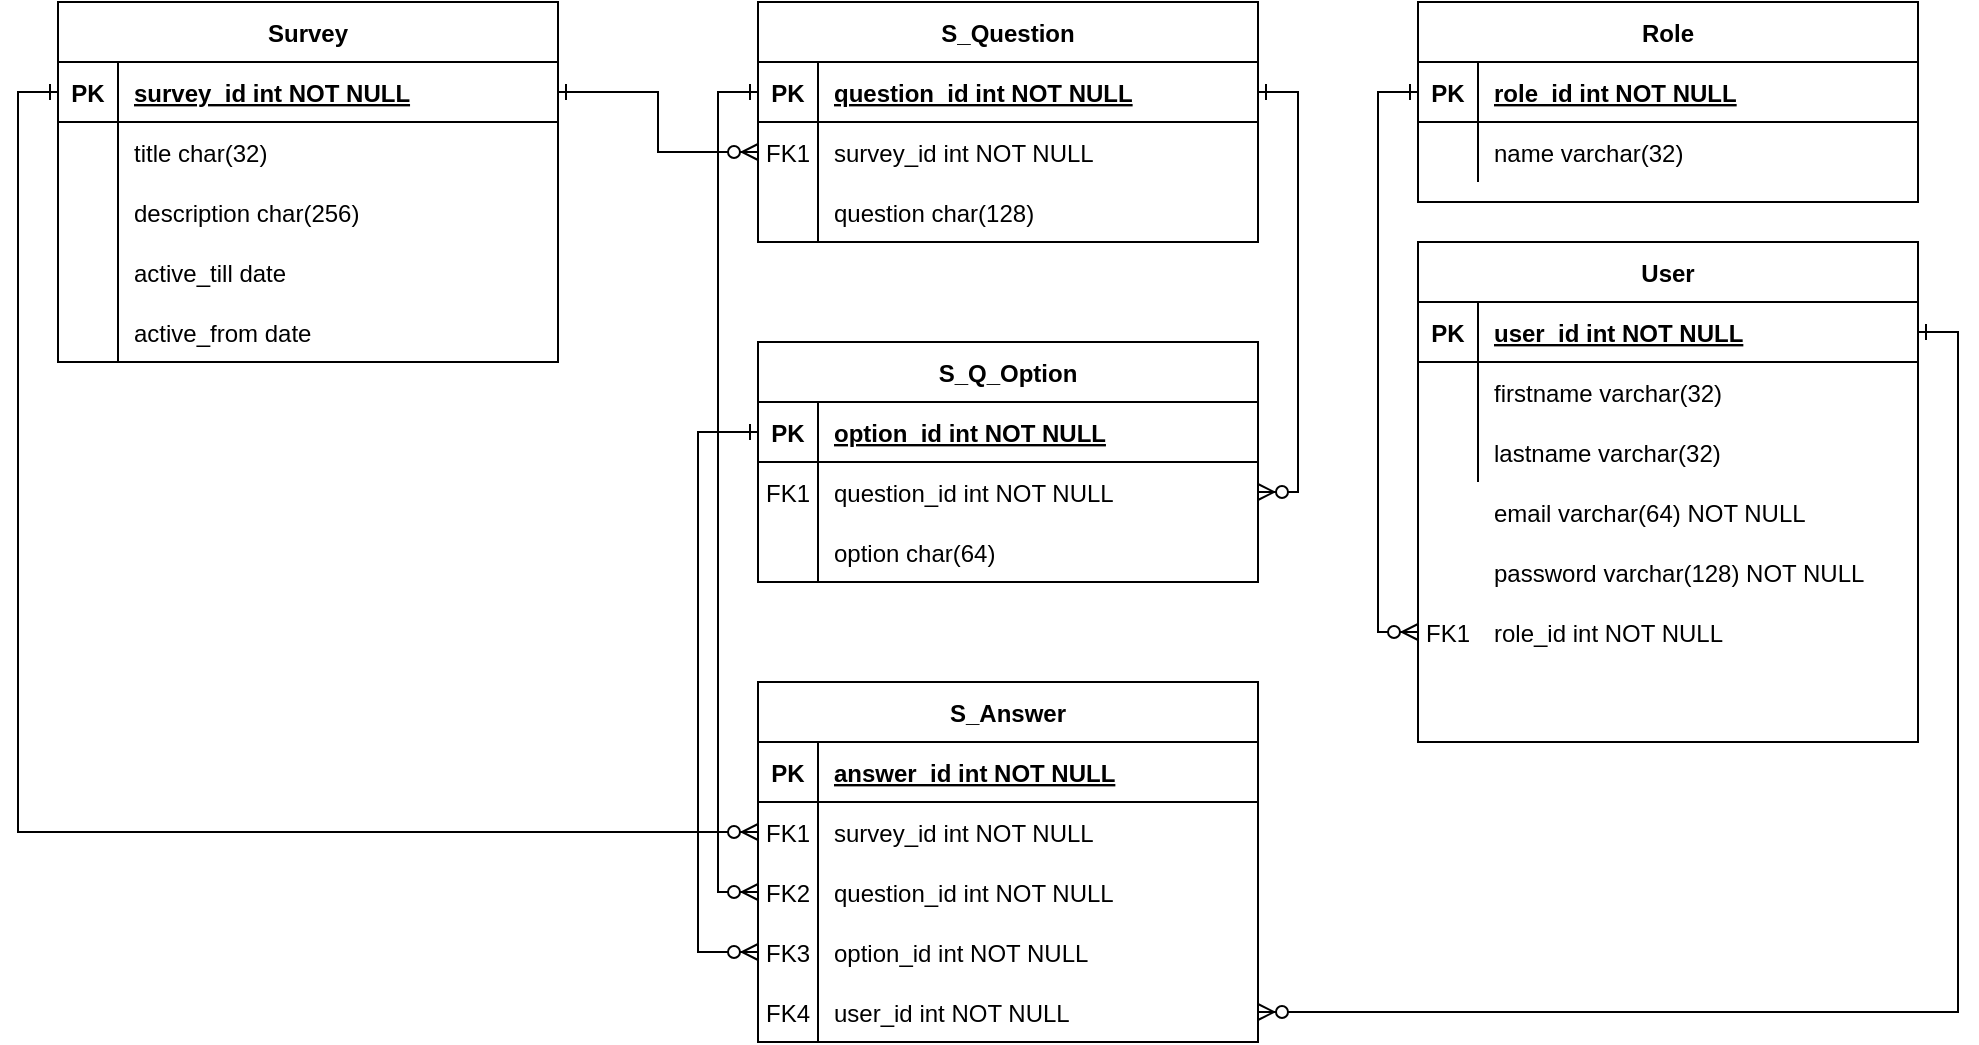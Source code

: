 <mxfile version="14.2.9" type="github">
  <diagram id="R2lEEEUBdFMjLlhIrx00" name="Page-1">
    <mxGraphModel dx="2674" dy="951" grid="1" gridSize="10" guides="1" tooltips="1" connect="1" arrows="1" fold="1" page="1" pageScale="1" pageWidth="850" pageHeight="1100" math="0" shadow="0" extFonts="Permanent Marker^https://fonts.googleapis.com/css?family=Permanent+Marker">
      <root>
        <mxCell id="0" />
        <mxCell id="1" parent="0" />
        <mxCell id="ZuZEplGyEyA68ICNZXl8-13" value="Role" style="shape=table;startSize=30;container=1;collapsible=1;childLayout=tableLayout;fixedRows=1;rowLines=0;fontStyle=1;align=center;resizeLast=1;" vertex="1" parent="1">
          <mxGeometry x="630" y="80" width="250" height="100" as="geometry" />
        </mxCell>
        <mxCell id="ZuZEplGyEyA68ICNZXl8-14" value="" style="shape=partialRectangle;collapsible=0;dropTarget=0;pointerEvents=0;fillColor=none;points=[[0,0.5],[1,0.5]];portConstraint=eastwest;top=0;left=0;right=0;bottom=1;" vertex="1" parent="ZuZEplGyEyA68ICNZXl8-13">
          <mxGeometry y="30" width="250" height="30" as="geometry" />
        </mxCell>
        <mxCell id="ZuZEplGyEyA68ICNZXl8-15" value="PK" style="shape=partialRectangle;overflow=hidden;connectable=0;fillColor=none;top=0;left=0;bottom=0;right=0;fontStyle=1;" vertex="1" parent="ZuZEplGyEyA68ICNZXl8-14">
          <mxGeometry width="30" height="30" as="geometry" />
        </mxCell>
        <mxCell id="ZuZEplGyEyA68ICNZXl8-16" value="role_id int NOT NULL " style="shape=partialRectangle;overflow=hidden;connectable=0;fillColor=none;top=0;left=0;bottom=0;right=0;align=left;spacingLeft=6;fontStyle=5;" vertex="1" parent="ZuZEplGyEyA68ICNZXl8-14">
          <mxGeometry x="30" width="220" height="30" as="geometry" />
        </mxCell>
        <mxCell id="ZuZEplGyEyA68ICNZXl8-17" value="" style="shape=partialRectangle;collapsible=0;dropTarget=0;pointerEvents=0;fillColor=none;points=[[0,0.5],[1,0.5]];portConstraint=eastwest;top=0;left=0;right=0;bottom=0;" vertex="1" parent="ZuZEplGyEyA68ICNZXl8-13">
          <mxGeometry y="60" width="250" height="30" as="geometry" />
        </mxCell>
        <mxCell id="ZuZEplGyEyA68ICNZXl8-18" value="" style="shape=partialRectangle;overflow=hidden;connectable=0;fillColor=none;top=0;left=0;bottom=0;right=0;" vertex="1" parent="ZuZEplGyEyA68ICNZXl8-17">
          <mxGeometry width="30" height="30" as="geometry" />
        </mxCell>
        <mxCell id="ZuZEplGyEyA68ICNZXl8-19" value="name varchar(32)" style="shape=partialRectangle;overflow=hidden;connectable=0;fillColor=none;top=0;left=0;bottom=0;right=0;align=left;spacingLeft=6;" vertex="1" parent="ZuZEplGyEyA68ICNZXl8-17">
          <mxGeometry x="30" width="220" height="30" as="geometry" />
        </mxCell>
        <mxCell id="ZuZEplGyEyA68ICNZXl8-20" value="Survey" style="shape=table;startSize=30;container=1;collapsible=1;childLayout=tableLayout;fixedRows=1;rowLines=0;fontStyle=1;align=center;resizeLast=1;" vertex="1" parent="1">
          <mxGeometry x="-50" y="80" width="250" height="180" as="geometry" />
        </mxCell>
        <mxCell id="ZuZEplGyEyA68ICNZXl8-21" value="" style="shape=partialRectangle;collapsible=0;dropTarget=0;pointerEvents=0;fillColor=none;points=[[0,0.5],[1,0.5]];portConstraint=eastwest;top=0;left=0;right=0;bottom=1;" vertex="1" parent="ZuZEplGyEyA68ICNZXl8-20">
          <mxGeometry y="30" width="250" height="30" as="geometry" />
        </mxCell>
        <mxCell id="ZuZEplGyEyA68ICNZXl8-22" value="PK" style="shape=partialRectangle;overflow=hidden;connectable=0;fillColor=none;top=0;left=0;bottom=0;right=0;fontStyle=1;" vertex="1" parent="ZuZEplGyEyA68ICNZXl8-21">
          <mxGeometry width="30" height="30" as="geometry" />
        </mxCell>
        <mxCell id="ZuZEplGyEyA68ICNZXl8-23" value="survey_id int NOT NULL " style="shape=partialRectangle;overflow=hidden;connectable=0;fillColor=none;top=0;left=0;bottom=0;right=0;align=left;spacingLeft=6;fontStyle=5;" vertex="1" parent="ZuZEplGyEyA68ICNZXl8-21">
          <mxGeometry x="30" width="220" height="30" as="geometry" />
        </mxCell>
        <mxCell id="ZuZEplGyEyA68ICNZXl8-79" value="" style="shape=partialRectangle;collapsible=0;dropTarget=0;pointerEvents=0;fillColor=none;points=[[0,0.5],[1,0.5]];portConstraint=eastwest;top=0;left=0;right=0;bottom=0;" vertex="1" parent="ZuZEplGyEyA68ICNZXl8-20">
          <mxGeometry y="60" width="250" height="30" as="geometry" />
        </mxCell>
        <mxCell id="ZuZEplGyEyA68ICNZXl8-80" value="" style="shape=partialRectangle;overflow=hidden;connectable=0;fillColor=none;top=0;left=0;bottom=0;right=0;" vertex="1" parent="ZuZEplGyEyA68ICNZXl8-79">
          <mxGeometry width="30" height="30" as="geometry" />
        </mxCell>
        <mxCell id="ZuZEplGyEyA68ICNZXl8-81" value="title char(32)" style="shape=partialRectangle;overflow=hidden;connectable=0;fillColor=none;top=0;left=0;bottom=0;right=0;align=left;spacingLeft=6;" vertex="1" parent="ZuZEplGyEyA68ICNZXl8-79">
          <mxGeometry x="30" width="220" height="30" as="geometry" />
        </mxCell>
        <mxCell id="ZuZEplGyEyA68ICNZXl8-76" value="" style="shape=partialRectangle;collapsible=0;dropTarget=0;pointerEvents=0;fillColor=none;points=[[0,0.5],[1,0.5]];portConstraint=eastwest;top=0;left=0;right=0;bottom=0;" vertex="1" parent="ZuZEplGyEyA68ICNZXl8-20">
          <mxGeometry y="90" width="250" height="30" as="geometry" />
        </mxCell>
        <mxCell id="ZuZEplGyEyA68ICNZXl8-77" value="" style="shape=partialRectangle;overflow=hidden;connectable=0;fillColor=none;top=0;left=0;bottom=0;right=0;" vertex="1" parent="ZuZEplGyEyA68ICNZXl8-76">
          <mxGeometry width="30" height="30" as="geometry" />
        </mxCell>
        <mxCell id="ZuZEplGyEyA68ICNZXl8-78" value="description char(256)" style="shape=partialRectangle;overflow=hidden;connectable=0;fillColor=none;top=0;left=0;bottom=0;right=0;align=left;spacingLeft=6;" vertex="1" parent="ZuZEplGyEyA68ICNZXl8-76">
          <mxGeometry x="30" width="220" height="30" as="geometry" />
        </mxCell>
        <mxCell id="ZuZEplGyEyA68ICNZXl8-70" value="" style="shape=partialRectangle;collapsible=0;dropTarget=0;pointerEvents=0;fillColor=none;points=[[0,0.5],[1,0.5]];portConstraint=eastwest;top=0;left=0;right=0;bottom=0;" vertex="1" parent="ZuZEplGyEyA68ICNZXl8-20">
          <mxGeometry y="120" width="250" height="30" as="geometry" />
        </mxCell>
        <mxCell id="ZuZEplGyEyA68ICNZXl8-71" value="" style="shape=partialRectangle;overflow=hidden;connectable=0;fillColor=none;top=0;left=0;bottom=0;right=0;" vertex="1" parent="ZuZEplGyEyA68ICNZXl8-70">
          <mxGeometry width="30" height="30" as="geometry" />
        </mxCell>
        <mxCell id="ZuZEplGyEyA68ICNZXl8-72" value="active_till date" style="shape=partialRectangle;overflow=hidden;connectable=0;fillColor=none;top=0;left=0;bottom=0;right=0;align=left;spacingLeft=6;" vertex="1" parent="ZuZEplGyEyA68ICNZXl8-70">
          <mxGeometry x="30" width="220" height="30" as="geometry" />
        </mxCell>
        <mxCell id="ZuZEplGyEyA68ICNZXl8-24" value="" style="shape=partialRectangle;collapsible=0;dropTarget=0;pointerEvents=0;fillColor=none;points=[[0,0.5],[1,0.5]];portConstraint=eastwest;top=0;left=0;right=0;bottom=0;" vertex="1" parent="ZuZEplGyEyA68ICNZXl8-20">
          <mxGeometry y="150" width="250" height="30" as="geometry" />
        </mxCell>
        <mxCell id="ZuZEplGyEyA68ICNZXl8-25" value="" style="shape=partialRectangle;overflow=hidden;connectable=0;fillColor=none;top=0;left=0;bottom=0;right=0;" vertex="1" parent="ZuZEplGyEyA68ICNZXl8-24">
          <mxGeometry width="30" height="30" as="geometry" />
        </mxCell>
        <mxCell id="ZuZEplGyEyA68ICNZXl8-26" value="active_from date" style="shape=partialRectangle;overflow=hidden;connectable=0;fillColor=none;top=0;left=0;bottom=0;right=0;align=left;spacingLeft=6;" vertex="1" parent="ZuZEplGyEyA68ICNZXl8-24">
          <mxGeometry x="30" width="220" height="30" as="geometry" />
        </mxCell>
        <mxCell id="ZuZEplGyEyA68ICNZXl8-27" value="S_Question" style="shape=table;startSize=30;container=1;collapsible=1;childLayout=tableLayout;fixedRows=1;rowLines=0;fontStyle=1;align=center;resizeLast=1;" vertex="1" parent="1">
          <mxGeometry x="300" y="80" width="250" height="120" as="geometry" />
        </mxCell>
        <mxCell id="ZuZEplGyEyA68ICNZXl8-28" value="" style="shape=partialRectangle;collapsible=0;dropTarget=0;pointerEvents=0;fillColor=none;points=[[0,0.5],[1,0.5]];portConstraint=eastwest;top=0;left=0;right=0;bottom=1;" vertex="1" parent="ZuZEplGyEyA68ICNZXl8-27">
          <mxGeometry y="30" width="250" height="30" as="geometry" />
        </mxCell>
        <mxCell id="ZuZEplGyEyA68ICNZXl8-29" value="PK" style="shape=partialRectangle;overflow=hidden;connectable=0;fillColor=none;top=0;left=0;bottom=0;right=0;fontStyle=1;" vertex="1" parent="ZuZEplGyEyA68ICNZXl8-28">
          <mxGeometry width="30" height="30" as="geometry" />
        </mxCell>
        <mxCell id="ZuZEplGyEyA68ICNZXl8-30" value="question_id int NOT NULL " style="shape=partialRectangle;overflow=hidden;connectable=0;fillColor=none;top=0;left=0;bottom=0;right=0;align=left;spacingLeft=6;fontStyle=5;" vertex="1" parent="ZuZEplGyEyA68ICNZXl8-28">
          <mxGeometry x="30" width="220" height="30" as="geometry" />
        </mxCell>
        <mxCell id="ZuZEplGyEyA68ICNZXl8-85" value="" style="shape=partialRectangle;collapsible=0;dropTarget=0;pointerEvents=0;fillColor=none;points=[[0,0.5],[1,0.5]];portConstraint=eastwest;top=0;left=0;right=0;bottom=0;" vertex="1" parent="ZuZEplGyEyA68ICNZXl8-27">
          <mxGeometry y="60" width="250" height="30" as="geometry" />
        </mxCell>
        <mxCell id="ZuZEplGyEyA68ICNZXl8-86" value="FK1" style="shape=partialRectangle;overflow=hidden;connectable=0;fillColor=none;top=0;left=0;bottom=0;right=0;" vertex="1" parent="ZuZEplGyEyA68ICNZXl8-85">
          <mxGeometry width="30" height="30" as="geometry" />
        </mxCell>
        <mxCell id="ZuZEplGyEyA68ICNZXl8-87" value="survey_id int NOT NULL" style="shape=partialRectangle;overflow=hidden;connectable=0;fillColor=none;top=0;left=0;bottom=0;right=0;align=left;spacingLeft=6;" vertex="1" parent="ZuZEplGyEyA68ICNZXl8-85">
          <mxGeometry x="30" width="220" height="30" as="geometry" />
        </mxCell>
        <mxCell id="ZuZEplGyEyA68ICNZXl8-82" value="" style="shape=partialRectangle;collapsible=0;dropTarget=0;pointerEvents=0;fillColor=none;points=[[0,0.5],[1,0.5]];portConstraint=eastwest;top=0;left=0;right=0;bottom=0;" vertex="1" parent="ZuZEplGyEyA68ICNZXl8-27">
          <mxGeometry y="90" width="250" height="30" as="geometry" />
        </mxCell>
        <mxCell id="ZuZEplGyEyA68ICNZXl8-83" value="" style="shape=partialRectangle;overflow=hidden;connectable=0;fillColor=none;top=0;left=0;bottom=0;right=0;" vertex="1" parent="ZuZEplGyEyA68ICNZXl8-82">
          <mxGeometry width="30" height="30" as="geometry" />
        </mxCell>
        <mxCell id="ZuZEplGyEyA68ICNZXl8-84" value="question char(128)" style="shape=partialRectangle;overflow=hidden;connectable=0;fillColor=none;top=0;left=0;bottom=0;right=0;align=left;spacingLeft=6;" vertex="1" parent="ZuZEplGyEyA68ICNZXl8-82">
          <mxGeometry x="30" width="220" height="30" as="geometry" />
        </mxCell>
        <mxCell id="ZuZEplGyEyA68ICNZXl8-34" value="S_Q_Option" style="shape=table;startSize=30;container=1;collapsible=1;childLayout=tableLayout;fixedRows=1;rowLines=0;fontStyle=1;align=center;resizeLast=1;" vertex="1" parent="1">
          <mxGeometry x="300" y="250" width="250" height="120" as="geometry" />
        </mxCell>
        <mxCell id="ZuZEplGyEyA68ICNZXl8-35" value="" style="shape=partialRectangle;collapsible=0;dropTarget=0;pointerEvents=0;fillColor=none;points=[[0,0.5],[1,0.5]];portConstraint=eastwest;top=0;left=0;right=0;bottom=1;" vertex="1" parent="ZuZEplGyEyA68ICNZXl8-34">
          <mxGeometry y="30" width="250" height="30" as="geometry" />
        </mxCell>
        <mxCell id="ZuZEplGyEyA68ICNZXl8-36" value="PK" style="shape=partialRectangle;overflow=hidden;connectable=0;fillColor=none;top=0;left=0;bottom=0;right=0;fontStyle=1;" vertex="1" parent="ZuZEplGyEyA68ICNZXl8-35">
          <mxGeometry width="30" height="30" as="geometry" />
        </mxCell>
        <mxCell id="ZuZEplGyEyA68ICNZXl8-37" value="option_id int NOT NULL " style="shape=partialRectangle;overflow=hidden;connectable=0;fillColor=none;top=0;left=0;bottom=0;right=0;align=left;spacingLeft=6;fontStyle=5;" vertex="1" parent="ZuZEplGyEyA68ICNZXl8-35">
          <mxGeometry x="30" width="220" height="30" as="geometry" />
        </mxCell>
        <mxCell id="ZuZEplGyEyA68ICNZXl8-89" value="" style="shape=partialRectangle;collapsible=0;dropTarget=0;pointerEvents=0;fillColor=none;points=[[0,0.5],[1,0.5]];portConstraint=eastwest;top=0;left=0;right=0;bottom=0;" vertex="1" parent="ZuZEplGyEyA68ICNZXl8-34">
          <mxGeometry y="60" width="250" height="30" as="geometry" />
        </mxCell>
        <mxCell id="ZuZEplGyEyA68ICNZXl8-90" value="FK1" style="shape=partialRectangle;overflow=hidden;connectable=0;fillColor=none;top=0;left=0;bottom=0;right=0;" vertex="1" parent="ZuZEplGyEyA68ICNZXl8-89">
          <mxGeometry width="30" height="30" as="geometry" />
        </mxCell>
        <mxCell id="ZuZEplGyEyA68ICNZXl8-91" value="question_id int NOT NULL" style="shape=partialRectangle;overflow=hidden;connectable=0;fillColor=none;top=0;left=0;bottom=0;right=0;align=left;spacingLeft=6;" vertex="1" parent="ZuZEplGyEyA68ICNZXl8-89">
          <mxGeometry x="30" width="220" height="30" as="geometry" />
        </mxCell>
        <mxCell id="ZuZEplGyEyA68ICNZXl8-92" value="" style="shape=partialRectangle;collapsible=0;dropTarget=0;pointerEvents=0;fillColor=none;points=[[0,0.5],[1,0.5]];portConstraint=eastwest;top=0;left=0;right=0;bottom=0;" vertex="1" parent="ZuZEplGyEyA68ICNZXl8-34">
          <mxGeometry y="90" width="250" height="30" as="geometry" />
        </mxCell>
        <mxCell id="ZuZEplGyEyA68ICNZXl8-93" value="" style="shape=partialRectangle;overflow=hidden;connectable=0;fillColor=none;top=0;left=0;bottom=0;right=0;" vertex="1" parent="ZuZEplGyEyA68ICNZXl8-92">
          <mxGeometry width="30" height="30" as="geometry" />
        </mxCell>
        <mxCell id="ZuZEplGyEyA68ICNZXl8-94" value="option char(64)" style="shape=partialRectangle;overflow=hidden;connectable=0;fillColor=none;top=0;left=0;bottom=0;right=0;align=left;spacingLeft=6;" vertex="1" parent="ZuZEplGyEyA68ICNZXl8-92">
          <mxGeometry x="30" width="220" height="30" as="geometry" />
        </mxCell>
        <mxCell id="ZuZEplGyEyA68ICNZXl8-42" value="" style="group" vertex="1" connectable="0" parent="1">
          <mxGeometry x="630" y="200" width="250" height="220" as="geometry" />
        </mxCell>
        <mxCell id="ZuZEplGyEyA68ICNZXl8-1" value="User" style="shape=table;startSize=30;container=1;collapsible=1;childLayout=tableLayout;fixedRows=1;rowLines=0;fontStyle=1;align=center;resizeLast=1;" vertex="1" parent="ZuZEplGyEyA68ICNZXl8-42">
          <mxGeometry width="250" height="250" as="geometry" />
        </mxCell>
        <mxCell id="ZuZEplGyEyA68ICNZXl8-2" value="" style="shape=partialRectangle;collapsible=0;dropTarget=0;pointerEvents=0;fillColor=none;points=[[0,0.5],[1,0.5]];portConstraint=eastwest;top=0;left=0;right=0;bottom=1;" vertex="1" parent="ZuZEplGyEyA68ICNZXl8-1">
          <mxGeometry y="30" width="250" height="30" as="geometry" />
        </mxCell>
        <mxCell id="ZuZEplGyEyA68ICNZXl8-3" value="PK" style="shape=partialRectangle;overflow=hidden;connectable=0;fillColor=none;top=0;left=0;bottom=0;right=0;fontStyle=1;" vertex="1" parent="ZuZEplGyEyA68ICNZXl8-2">
          <mxGeometry width="30" height="30" as="geometry" />
        </mxCell>
        <mxCell id="ZuZEplGyEyA68ICNZXl8-4" value="user_id int NOT NULL " style="shape=partialRectangle;overflow=hidden;connectable=0;fillColor=none;top=0;left=0;bottom=0;right=0;align=left;spacingLeft=6;fontStyle=5;" vertex="1" parent="ZuZEplGyEyA68ICNZXl8-2">
          <mxGeometry x="30" width="220" height="30" as="geometry" />
        </mxCell>
        <mxCell id="ZuZEplGyEyA68ICNZXl8-67" value="" style="shape=partialRectangle;collapsible=0;dropTarget=0;pointerEvents=0;fillColor=none;points=[[0,0.5],[1,0.5]];portConstraint=eastwest;top=0;left=0;right=0;bottom=0;" vertex="1" parent="ZuZEplGyEyA68ICNZXl8-1">
          <mxGeometry y="60" width="250" height="30" as="geometry" />
        </mxCell>
        <mxCell id="ZuZEplGyEyA68ICNZXl8-68" value="" style="shape=partialRectangle;overflow=hidden;connectable=0;fillColor=none;top=0;left=0;bottom=0;right=0;" vertex="1" parent="ZuZEplGyEyA68ICNZXl8-67">
          <mxGeometry width="30" height="30" as="geometry" />
        </mxCell>
        <mxCell id="ZuZEplGyEyA68ICNZXl8-69" value="firstname varchar(32)" style="shape=partialRectangle;overflow=hidden;connectable=0;fillColor=none;top=0;left=0;bottom=0;right=0;align=left;spacingLeft=6;" vertex="1" parent="ZuZEplGyEyA68ICNZXl8-67">
          <mxGeometry x="30" width="220" height="30" as="geometry" />
        </mxCell>
        <mxCell id="ZuZEplGyEyA68ICNZXl8-5" value="" style="shape=partialRectangle;collapsible=0;dropTarget=0;pointerEvents=0;fillColor=none;points=[[0,0.5],[1,0.5]];portConstraint=eastwest;top=0;left=0;right=0;bottom=0;" vertex="1" parent="ZuZEplGyEyA68ICNZXl8-1">
          <mxGeometry y="90" width="250" height="30" as="geometry" />
        </mxCell>
        <mxCell id="ZuZEplGyEyA68ICNZXl8-6" value="" style="shape=partialRectangle;overflow=hidden;connectable=0;fillColor=none;top=0;left=0;bottom=0;right=0;" vertex="1" parent="ZuZEplGyEyA68ICNZXl8-5">
          <mxGeometry width="30" height="30" as="geometry" />
        </mxCell>
        <mxCell id="ZuZEplGyEyA68ICNZXl8-7" value="lastname varchar(32)" style="shape=partialRectangle;overflow=hidden;connectable=0;fillColor=none;top=0;left=0;bottom=0;right=0;align=left;spacingLeft=6;" vertex="1" parent="ZuZEplGyEyA68ICNZXl8-5">
          <mxGeometry x="30" width="220" height="30" as="geometry" />
        </mxCell>
        <mxCell id="ZuZEplGyEyA68ICNZXl8-44" value="FK1" style="shape=partialRectangle;overflow=hidden;connectable=0;fillColor=none;top=0;left=0;bottom=0;right=0;" vertex="1" parent="ZuZEplGyEyA68ICNZXl8-42">
          <mxGeometry y="180" width="30" height="30" as="geometry" />
        </mxCell>
        <mxCell id="ZuZEplGyEyA68ICNZXl8-50" value="" style="shape=partialRectangle;collapsible=0;dropTarget=0;pointerEvents=0;fillColor=none;points=[[0,0.5],[1,0.5]];portConstraint=eastwest;top=0;left=0;right=0;bottom=0;" vertex="1" parent="ZuZEplGyEyA68ICNZXl8-42">
          <mxGeometry y="120" width="250" height="30" as="geometry" />
        </mxCell>
        <mxCell id="ZuZEplGyEyA68ICNZXl8-51" value="" style="shape=partialRectangle;overflow=hidden;connectable=0;fillColor=none;top=0;left=0;bottom=0;right=0;" vertex="1" parent="ZuZEplGyEyA68ICNZXl8-50">
          <mxGeometry width="30" height="30" as="geometry" />
        </mxCell>
        <mxCell id="ZuZEplGyEyA68ICNZXl8-52" value="email varchar(64) NOT NULL" style="shape=partialRectangle;overflow=hidden;connectable=0;fillColor=none;top=0;left=0;bottom=0;right=0;align=left;spacingLeft=6;" vertex="1" parent="ZuZEplGyEyA68ICNZXl8-50">
          <mxGeometry x="30" width="220" height="30" as="geometry" />
        </mxCell>
        <mxCell id="ZuZEplGyEyA68ICNZXl8-53" value="" style="shape=partialRectangle;collapsible=0;dropTarget=0;pointerEvents=0;fillColor=none;points=[[0,0.5],[1,0.5]];portConstraint=eastwest;top=0;left=0;right=0;bottom=0;" vertex="1" parent="ZuZEplGyEyA68ICNZXl8-42">
          <mxGeometry y="150" width="250" height="30" as="geometry" />
        </mxCell>
        <mxCell id="ZuZEplGyEyA68ICNZXl8-54" value="" style="shape=partialRectangle;overflow=hidden;connectable=0;fillColor=none;top=0;left=0;bottom=0;right=0;" vertex="1" parent="ZuZEplGyEyA68ICNZXl8-53">
          <mxGeometry width="30" height="30" as="geometry" />
        </mxCell>
        <mxCell id="ZuZEplGyEyA68ICNZXl8-55" value="password varchar(128) NOT NULL" style="shape=partialRectangle;overflow=hidden;connectable=0;fillColor=none;top=0;left=0;bottom=0;right=0;align=left;spacingLeft=6;" vertex="1" parent="ZuZEplGyEyA68ICNZXl8-53">
          <mxGeometry x="30" width="220" height="30" as="geometry" />
        </mxCell>
        <mxCell id="ZuZEplGyEyA68ICNZXl8-56" value="" style="shape=partialRectangle;collapsible=0;dropTarget=0;pointerEvents=0;fillColor=none;points=[[0,0.5],[1,0.5]];portConstraint=eastwest;top=0;left=0;right=0;bottom=0;" vertex="1" parent="ZuZEplGyEyA68ICNZXl8-42">
          <mxGeometry y="180" width="250" height="30" as="geometry" />
        </mxCell>
        <mxCell id="ZuZEplGyEyA68ICNZXl8-57" value="" style="shape=partialRectangle;overflow=hidden;connectable=0;fillColor=none;top=0;left=0;bottom=0;right=0;" vertex="1" parent="ZuZEplGyEyA68ICNZXl8-56">
          <mxGeometry width="30" height="30" as="geometry" />
        </mxCell>
        <mxCell id="ZuZEplGyEyA68ICNZXl8-58" value="role_id int NOT NULL" style="shape=partialRectangle;overflow=hidden;connectable=0;fillColor=none;top=0;left=0;bottom=0;right=0;align=left;spacingLeft=6;" vertex="1" parent="ZuZEplGyEyA68ICNZXl8-56">
          <mxGeometry x="30" width="220" height="30" as="geometry" />
        </mxCell>
        <mxCell id="ZuZEplGyEyA68ICNZXl8-88" style="edgeStyle=orthogonalEdgeStyle;rounded=0;orthogonalLoop=1;jettySize=auto;html=1;entryX=1;entryY=0.5;entryDx=0;entryDy=0;startArrow=ERzeroToMany;startFill=1;endArrow=ERone;endFill=0;" edge="1" parent="1" source="ZuZEplGyEyA68ICNZXl8-85" target="ZuZEplGyEyA68ICNZXl8-21">
          <mxGeometry relative="1" as="geometry" />
        </mxCell>
        <mxCell id="ZuZEplGyEyA68ICNZXl8-96" style="edgeStyle=orthogonalEdgeStyle;rounded=0;orthogonalLoop=1;jettySize=auto;html=1;entryX=1;entryY=0.5;entryDx=0;entryDy=0;startArrow=ERzeroToMany;startFill=1;endArrow=ERone;endFill=0;" edge="1" parent="1" source="ZuZEplGyEyA68ICNZXl8-89" target="ZuZEplGyEyA68ICNZXl8-28">
          <mxGeometry relative="1" as="geometry">
            <Array as="points">
              <mxPoint x="570" y="325" />
              <mxPoint x="570" y="125" />
            </Array>
          </mxGeometry>
        </mxCell>
        <mxCell id="ZuZEplGyEyA68ICNZXl8-97" style="edgeStyle=orthogonalEdgeStyle;rounded=0;orthogonalLoop=1;jettySize=auto;html=1;entryX=0;entryY=0.5;entryDx=0;entryDy=0;startArrow=ERzeroToMany;startFill=1;endArrow=ERone;endFill=0;" edge="1" parent="1" source="ZuZEplGyEyA68ICNZXl8-56" target="ZuZEplGyEyA68ICNZXl8-14">
          <mxGeometry relative="1" as="geometry" />
        </mxCell>
        <mxCell id="ZuZEplGyEyA68ICNZXl8-98" value="S_Answer" style="shape=table;startSize=30;container=1;collapsible=1;childLayout=tableLayout;fixedRows=1;rowLines=0;fontStyle=1;align=center;resizeLast=1;" vertex="1" parent="1">
          <mxGeometry x="300" y="420" width="250" height="180" as="geometry" />
        </mxCell>
        <mxCell id="ZuZEplGyEyA68ICNZXl8-99" value="" style="shape=partialRectangle;collapsible=0;dropTarget=0;pointerEvents=0;fillColor=none;points=[[0,0.5],[1,0.5]];portConstraint=eastwest;top=0;left=0;right=0;bottom=1;" vertex="1" parent="ZuZEplGyEyA68ICNZXl8-98">
          <mxGeometry y="30" width="250" height="30" as="geometry" />
        </mxCell>
        <mxCell id="ZuZEplGyEyA68ICNZXl8-100" value="PK" style="shape=partialRectangle;overflow=hidden;connectable=0;fillColor=none;top=0;left=0;bottom=0;right=0;fontStyle=1;" vertex="1" parent="ZuZEplGyEyA68ICNZXl8-99">
          <mxGeometry width="30" height="30" as="geometry" />
        </mxCell>
        <mxCell id="ZuZEplGyEyA68ICNZXl8-101" value="answer_id int NOT NULL " style="shape=partialRectangle;overflow=hidden;connectable=0;fillColor=none;top=0;left=0;bottom=0;right=0;align=left;spacingLeft=6;fontStyle=5;" vertex="1" parent="ZuZEplGyEyA68ICNZXl8-99">
          <mxGeometry x="30" width="220" height="30" as="geometry" />
        </mxCell>
        <mxCell id="ZuZEplGyEyA68ICNZXl8-114" value="" style="shape=partialRectangle;collapsible=0;dropTarget=0;pointerEvents=0;fillColor=none;points=[[0,0.5],[1,0.5]];portConstraint=eastwest;top=0;left=0;right=0;bottom=0;" vertex="1" parent="ZuZEplGyEyA68ICNZXl8-98">
          <mxGeometry y="60" width="250" height="30" as="geometry" />
        </mxCell>
        <mxCell id="ZuZEplGyEyA68ICNZXl8-115" value="FK1" style="shape=partialRectangle;overflow=hidden;connectable=0;fillColor=none;top=0;left=0;bottom=0;right=0;" vertex="1" parent="ZuZEplGyEyA68ICNZXl8-114">
          <mxGeometry width="30" height="30" as="geometry" />
        </mxCell>
        <mxCell id="ZuZEplGyEyA68ICNZXl8-116" value="survey_id int NOT NULL" style="shape=partialRectangle;overflow=hidden;connectable=0;fillColor=none;top=0;left=0;bottom=0;right=0;align=left;spacingLeft=6;" vertex="1" parent="ZuZEplGyEyA68ICNZXl8-114">
          <mxGeometry x="30" width="220" height="30" as="geometry" />
        </mxCell>
        <mxCell id="ZuZEplGyEyA68ICNZXl8-102" value="" style="shape=partialRectangle;collapsible=0;dropTarget=0;pointerEvents=0;fillColor=none;points=[[0,0.5],[1,0.5]];portConstraint=eastwest;top=0;left=0;right=0;bottom=0;" vertex="1" parent="ZuZEplGyEyA68ICNZXl8-98">
          <mxGeometry y="90" width="250" height="30" as="geometry" />
        </mxCell>
        <mxCell id="ZuZEplGyEyA68ICNZXl8-103" value="FK2" style="shape=partialRectangle;overflow=hidden;connectable=0;fillColor=none;top=0;left=0;bottom=0;right=0;" vertex="1" parent="ZuZEplGyEyA68ICNZXl8-102">
          <mxGeometry width="30" height="30" as="geometry" />
        </mxCell>
        <mxCell id="ZuZEplGyEyA68ICNZXl8-104" value="question_id int NOT NULL" style="shape=partialRectangle;overflow=hidden;connectable=0;fillColor=none;top=0;left=0;bottom=0;right=0;align=left;spacingLeft=6;" vertex="1" parent="ZuZEplGyEyA68ICNZXl8-102">
          <mxGeometry x="30" width="220" height="30" as="geometry" />
        </mxCell>
        <mxCell id="ZuZEplGyEyA68ICNZXl8-105" value="" style="shape=partialRectangle;collapsible=0;dropTarget=0;pointerEvents=0;fillColor=none;points=[[0,0.5],[1,0.5]];portConstraint=eastwest;top=0;left=0;right=0;bottom=0;" vertex="1" parent="ZuZEplGyEyA68ICNZXl8-98">
          <mxGeometry y="120" width="250" height="30" as="geometry" />
        </mxCell>
        <mxCell id="ZuZEplGyEyA68ICNZXl8-106" value="FK3" style="shape=partialRectangle;overflow=hidden;connectable=0;fillColor=none;top=0;left=0;bottom=0;right=0;" vertex="1" parent="ZuZEplGyEyA68ICNZXl8-105">
          <mxGeometry width="30" height="30" as="geometry" />
        </mxCell>
        <mxCell id="ZuZEplGyEyA68ICNZXl8-107" value="option_id int NOT NULL" style="shape=partialRectangle;overflow=hidden;connectable=0;fillColor=none;top=0;left=0;bottom=0;right=0;align=left;spacingLeft=6;" vertex="1" parent="ZuZEplGyEyA68ICNZXl8-105">
          <mxGeometry x="30" width="220" height="30" as="geometry" />
        </mxCell>
        <mxCell id="ZuZEplGyEyA68ICNZXl8-108" value="" style="shape=partialRectangle;collapsible=0;dropTarget=0;pointerEvents=0;fillColor=none;points=[[0,0.5],[1,0.5]];portConstraint=eastwest;top=0;left=0;right=0;bottom=0;" vertex="1" parent="ZuZEplGyEyA68ICNZXl8-98">
          <mxGeometry y="150" width="250" height="30" as="geometry" />
        </mxCell>
        <mxCell id="ZuZEplGyEyA68ICNZXl8-109" value="FK4" style="shape=partialRectangle;overflow=hidden;connectable=0;fillColor=none;top=0;left=0;bottom=0;right=0;" vertex="1" parent="ZuZEplGyEyA68ICNZXl8-108">
          <mxGeometry width="30" height="30" as="geometry" />
        </mxCell>
        <mxCell id="ZuZEplGyEyA68ICNZXl8-110" value="user_id int NOT NULL" style="shape=partialRectangle;overflow=hidden;connectable=0;fillColor=none;top=0;left=0;bottom=0;right=0;align=left;spacingLeft=6;" vertex="1" parent="ZuZEplGyEyA68ICNZXl8-108">
          <mxGeometry x="30" width="220" height="30" as="geometry" />
        </mxCell>
        <mxCell id="ZuZEplGyEyA68ICNZXl8-117" style="edgeStyle=orthogonalEdgeStyle;rounded=0;orthogonalLoop=1;jettySize=auto;html=1;entryX=0;entryY=0.5;entryDx=0;entryDy=0;startArrow=ERzeroToMany;startFill=1;endArrow=ERone;endFill=0;" edge="1" parent="1" source="ZuZEplGyEyA68ICNZXl8-114" target="ZuZEplGyEyA68ICNZXl8-21">
          <mxGeometry relative="1" as="geometry" />
        </mxCell>
        <mxCell id="ZuZEplGyEyA68ICNZXl8-120" style="edgeStyle=orthogonalEdgeStyle;rounded=0;orthogonalLoop=1;jettySize=auto;html=1;entryX=1;entryY=0.5;entryDx=0;entryDy=0;startArrow=ERzeroToMany;startFill=1;endArrow=ERone;endFill=0;" edge="1" parent="1" source="ZuZEplGyEyA68ICNZXl8-108" target="ZuZEplGyEyA68ICNZXl8-2">
          <mxGeometry relative="1" as="geometry" />
        </mxCell>
        <mxCell id="ZuZEplGyEyA68ICNZXl8-121" style="edgeStyle=orthogonalEdgeStyle;rounded=0;orthogonalLoop=1;jettySize=auto;html=1;entryX=0;entryY=0.5;entryDx=0;entryDy=0;startArrow=ERzeroToMany;startFill=1;endArrow=ERone;endFill=0;" edge="1" parent="1" source="ZuZEplGyEyA68ICNZXl8-102" target="ZuZEplGyEyA68ICNZXl8-28">
          <mxGeometry relative="1" as="geometry" />
        </mxCell>
        <mxCell id="ZuZEplGyEyA68ICNZXl8-122" style="edgeStyle=orthogonalEdgeStyle;rounded=0;orthogonalLoop=1;jettySize=auto;html=1;entryX=0;entryY=0.5;entryDx=0;entryDy=0;startArrow=ERzeroToMany;startFill=1;endArrow=ERone;endFill=0;" edge="1" parent="1" source="ZuZEplGyEyA68ICNZXl8-105" target="ZuZEplGyEyA68ICNZXl8-35">
          <mxGeometry relative="1" as="geometry">
            <Array as="points">
              <mxPoint x="270" y="555" />
              <mxPoint x="270" y="295" />
            </Array>
          </mxGeometry>
        </mxCell>
      </root>
    </mxGraphModel>
  </diagram>
</mxfile>
